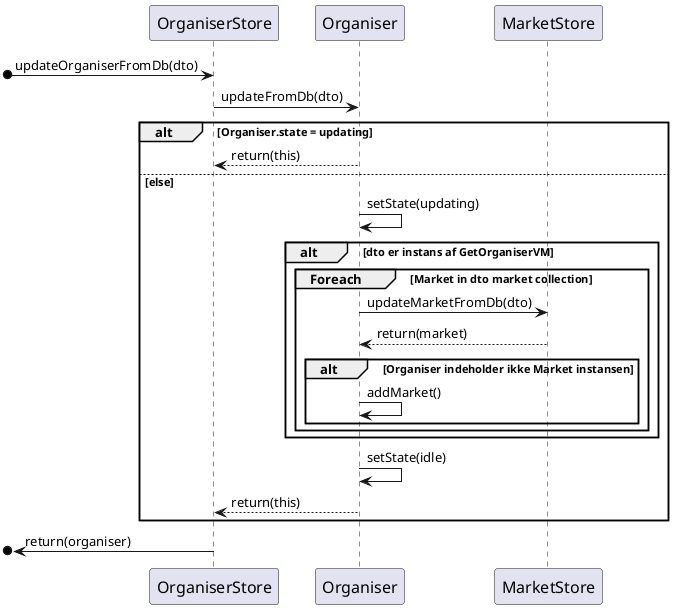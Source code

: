 @startuml
skinparam ParticipantFontSize 16
skinparam SequenceBoxFontSize 16
skinparam SequenceDividerFontSize 16
skinparam SequenceReferenceFontSize 16
skinparam SequenceDelayFontSize 16
skinparam SequenceTitleFontSize 16 

Participant OrganiserStore
Participant Organiser
Participant MarketStore

[o-> OrganiserStore : updateOrganiserFromDb(dto)

OrganiserStore -> Organiser : updateFromDb(dto)

alt Organiser.state = updating
  Organiser --> OrganiserStore : return(this)
else else
  Organiser -> Organiser : setState(updating)
  alt dto er instans af GetOrganiserVM

      group Foreach [Market in dto market collection]
        Organiser -> MarketStore : updateMarketFromDb(dto)
        MarketStore --> Organiser : return(market)
        alt Organiser indeholder ikke Market instansen
        Organiser -> Organiser : addMarket()
        end
      end

  end

  Organiser -> Organiser : setState(idle)
  Organiser --> OrganiserStore : return(this)
end




[o<- OrganiserStore : return(organiser)

@enduml
